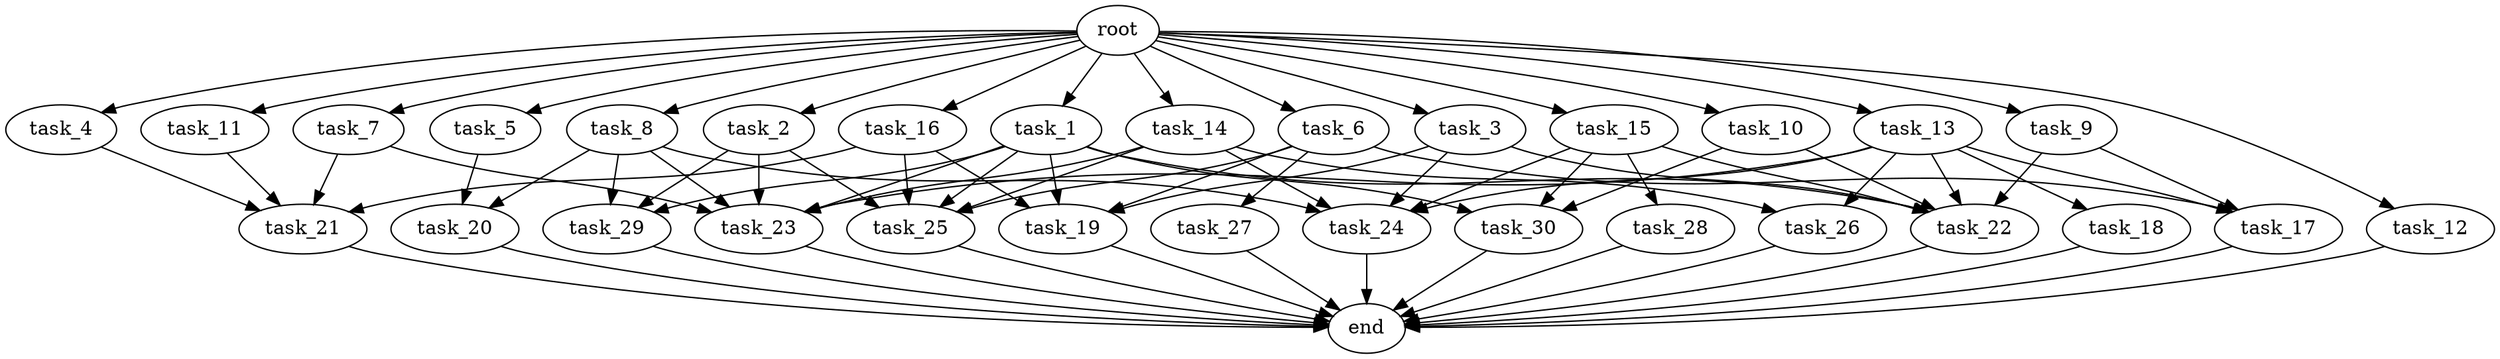 digraph G {
  root [size="0.000000e+00"];
  task_1 [size="9.994389e+10"];
  task_2 [size="4.425918e+10"];
  task_3 [size="4.086876e+09"];
  task_4 [size="5.480324e+10"];
  task_5 [size="6.675546e+10"];
  task_6 [size="2.738609e+10"];
  task_7 [size="4.945435e+10"];
  task_8 [size="8.332646e+10"];
  task_9 [size="9.832640e+10"];
  task_10 [size="2.454272e+10"];
  task_11 [size="2.259101e+10"];
  task_12 [size="6.479303e+10"];
  task_13 [size="2.160465e+10"];
  task_14 [size="1.251711e+09"];
  task_15 [size="2.437558e+10"];
  task_16 [size="2.087188e+09"];
  task_17 [size="6.122593e+10"];
  task_18 [size="8.379469e+10"];
  task_19 [size="4.145844e+10"];
  task_20 [size="5.512710e+10"];
  task_21 [size="5.681289e+10"];
  task_22 [size="4.123823e+10"];
  task_23 [size="8.479200e+10"];
  task_24 [size="5.809375e+10"];
  task_25 [size="6.272924e+10"];
  task_26 [size="8.886153e+10"];
  task_27 [size="9.791332e+10"];
  task_28 [size="7.468181e+10"];
  task_29 [size="7.067753e+10"];
  task_30 [size="9.819180e+10"];
  end [size="0.000000e+00"];

  root -> task_1 [size="1.000000e-12"];
  root -> task_2 [size="1.000000e-12"];
  root -> task_3 [size="1.000000e-12"];
  root -> task_4 [size="1.000000e-12"];
  root -> task_5 [size="1.000000e-12"];
  root -> task_6 [size="1.000000e-12"];
  root -> task_7 [size="1.000000e-12"];
  root -> task_8 [size="1.000000e-12"];
  root -> task_9 [size="1.000000e-12"];
  root -> task_10 [size="1.000000e-12"];
  root -> task_11 [size="1.000000e-12"];
  root -> task_12 [size="1.000000e-12"];
  root -> task_13 [size="1.000000e-12"];
  root -> task_14 [size="1.000000e-12"];
  root -> task_15 [size="1.000000e-12"];
  root -> task_16 [size="1.000000e-12"];
  task_1 -> task_19 [size="1.036461e+08"];
  task_1 -> task_22 [size="6.873039e+07"];
  task_1 -> task_23 [size="1.413200e+08"];
  task_1 -> task_25 [size="1.254585e+08"];
  task_1 -> task_29 [size="2.355918e+08"];
  task_1 -> task_30 [size="3.273060e+08"];
  task_2 -> task_23 [size="1.413200e+08"];
  task_2 -> task_25 [size="1.254585e+08"];
  task_2 -> task_29 [size="2.355918e+08"];
  task_3 -> task_19 [size="1.036461e+08"];
  task_3 -> task_22 [size="6.873039e+07"];
  task_3 -> task_24 [size="1.161875e+08"];
  task_4 -> task_21 [size="1.420322e+08"];
  task_5 -> task_20 [size="2.756355e+08"];
  task_6 -> task_17 [size="2.040864e+08"];
  task_6 -> task_19 [size="1.036461e+08"];
  task_6 -> task_25 [size="1.254585e+08"];
  task_6 -> task_27 [size="9.791332e+08"];
  task_7 -> task_21 [size="1.420322e+08"];
  task_7 -> task_23 [size="1.413200e+08"];
  task_8 -> task_20 [size="2.756355e+08"];
  task_8 -> task_23 [size="1.413200e+08"];
  task_8 -> task_24 [size="1.161875e+08"];
  task_8 -> task_29 [size="2.355918e+08"];
  task_9 -> task_17 [size="2.040864e+08"];
  task_9 -> task_22 [size="6.873039e+07"];
  task_10 -> task_22 [size="6.873039e+07"];
  task_10 -> task_30 [size="3.273060e+08"];
  task_11 -> task_21 [size="1.420322e+08"];
  task_12 -> end [size="1.000000e-12"];
  task_13 -> task_17 [size="2.040864e+08"];
  task_13 -> task_18 [size="8.379469e+08"];
  task_13 -> task_22 [size="6.873039e+07"];
  task_13 -> task_23 [size="1.413200e+08"];
  task_13 -> task_24 [size="1.161875e+08"];
  task_13 -> task_26 [size="4.443076e+08"];
  task_14 -> task_23 [size="1.413200e+08"];
  task_14 -> task_24 [size="1.161875e+08"];
  task_14 -> task_25 [size="1.254585e+08"];
  task_14 -> task_26 [size="4.443076e+08"];
  task_15 -> task_22 [size="6.873039e+07"];
  task_15 -> task_24 [size="1.161875e+08"];
  task_15 -> task_28 [size="7.468181e+08"];
  task_15 -> task_30 [size="3.273060e+08"];
  task_16 -> task_19 [size="1.036461e+08"];
  task_16 -> task_21 [size="1.420322e+08"];
  task_16 -> task_25 [size="1.254585e+08"];
  task_17 -> end [size="1.000000e-12"];
  task_18 -> end [size="1.000000e-12"];
  task_19 -> end [size="1.000000e-12"];
  task_20 -> end [size="1.000000e-12"];
  task_21 -> end [size="1.000000e-12"];
  task_22 -> end [size="1.000000e-12"];
  task_23 -> end [size="1.000000e-12"];
  task_24 -> end [size="1.000000e-12"];
  task_25 -> end [size="1.000000e-12"];
  task_26 -> end [size="1.000000e-12"];
  task_27 -> end [size="1.000000e-12"];
  task_28 -> end [size="1.000000e-12"];
  task_29 -> end [size="1.000000e-12"];
  task_30 -> end [size="1.000000e-12"];
}
